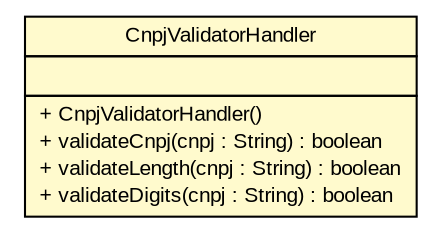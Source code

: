 #!/usr/local/bin/dot
#
# Class diagram 
# Generated by UMLGraph version R5_6 (http://www.umlgraph.org/)
#

digraph G {
	edge [fontname="arial",fontsize=10,labelfontname="arial",labelfontsize=10];
	node [fontname="arial",fontsize=10,shape=plaintext];
	nodesep=0.25;
	ranksep=0.5;
	// br.gov.to.sefaz.business.service.validation.custom.CnpjValidatorHandler
	c332 [label=<<table title="br.gov.to.sefaz.business.service.validation.custom.CnpjValidatorHandler" border="0" cellborder="1" cellspacing="0" cellpadding="2" port="p" bgcolor="lemonChiffon" href="./CnpjValidatorHandler.html">
		<tr><td><table border="0" cellspacing="0" cellpadding="1">
<tr><td align="center" balign="center"> CnpjValidatorHandler </td></tr>
		</table></td></tr>
		<tr><td><table border="0" cellspacing="0" cellpadding="1">
<tr><td align="left" balign="left">  </td></tr>
		</table></td></tr>
		<tr><td><table border="0" cellspacing="0" cellpadding="1">
<tr><td align="left" balign="left"> + CnpjValidatorHandler() </td></tr>
<tr><td align="left" balign="left"> + validateCnpj(cnpj : String) : boolean </td></tr>
<tr><td align="left" balign="left"> + validateLength(cnpj : String) : boolean </td></tr>
<tr><td align="left" balign="left"> + validateDigits(cnpj : String) : boolean </td></tr>
		</table></td></tr>
		</table>>, URL="./CnpjValidatorHandler.html", fontname="arial", fontcolor="black", fontsize=10.0];
}

